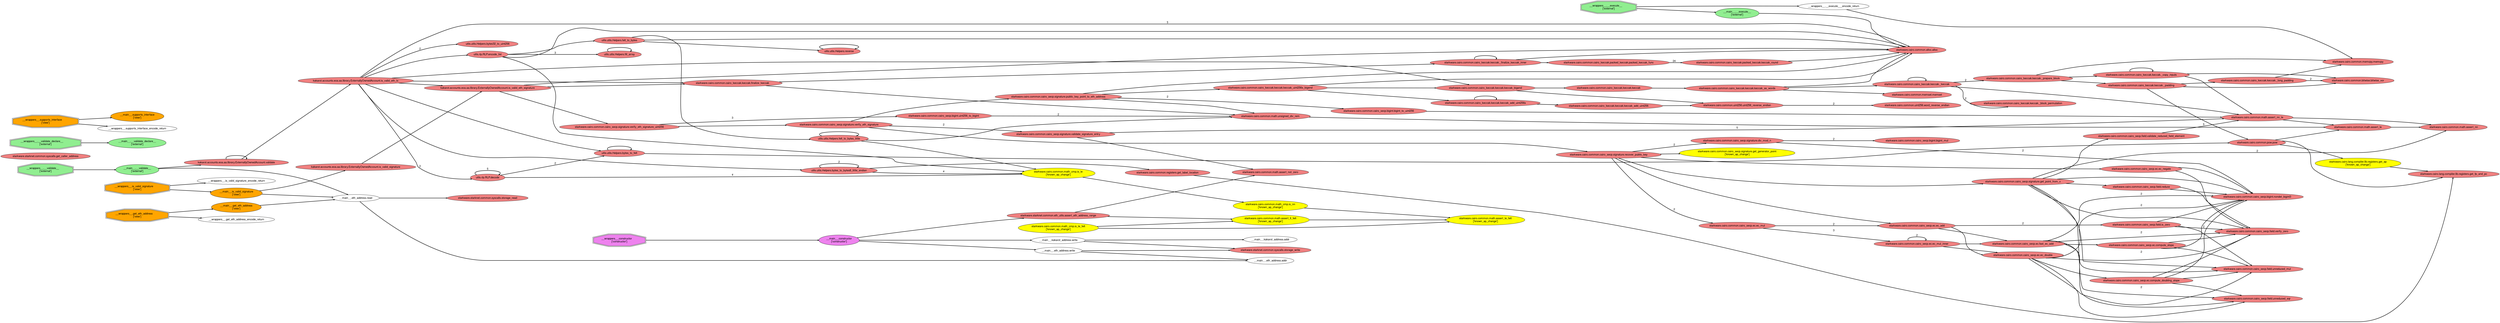 // Call flow graph
digraph externally_owned_account {
	graph [fontname="Helvetica,Arial,sans-serif" fontsize=20 layout=dot newrank=true rankdir=LR]
	node [fontname="Helvetica,Arial,sans-serif" pencolor="#00000044" shape="rect, plaintext" style=filled]
	edge [arrowsize=0.5 fontname="Helvetica,Arial,sans-serif" labeldistance=3 labelfontcolor="#00000080" penwidth=2]
	0 [label="starkware.cairo.common.alloc.alloc" color="" fillcolor=lightcoral shape=oval style=filled]
	3 [label="starkware.cairo.common.memcpy.memcpy" color="" fillcolor=lightcoral shape=oval style=filled]
	18 [label="starkware.cairo.lang.compiler.lib.registers.get_fp_and_pc" color="" fillcolor=lightcoral shape=oval style=filled]
	19 [label="starkware.cairo.lang.compiler.lib.registers.get_ap\l['known_ap_change']" color="" fillcolor=yellow shape=oval style=filled]
	24 [label="starkware.cairo.common.math.assert_not_zero" color="" fillcolor=lightcoral shape=oval style=filled]
	29 [label="starkware.cairo.common.math.assert_nn" color="" fillcolor=lightcoral shape=oval style=filled]
	33 [label="starkware.cairo.common.math.assert_le" color="" fillcolor=lightcoral shape=oval style=filled]
	38 [label="starkware.cairo.common.math.assert_nn_le" color="" fillcolor=lightcoral shape=oval style=filled]
	47 [label="starkware.cairo.common.math.assert_le_felt\l['known_ap_change']" color="" fillcolor=yellow shape=oval style=filled]
	92 [label="starkware.cairo.common.math.assert_lt_felt\l['known_ap_change']" color="" fillcolor=yellow shape=oval style=filled]
	103 [label="starkware.cairo.common.math.unsigned_div_rem" color="" fillcolor=lightcoral shape=oval style=filled]
	118 [label="starkware.starknet.common.syscalls.get_caller_address" color="" fillcolor=lightcoral shape=oval style=filled]
	125 [label="starkware.starknet.common.syscalls.storage_read" color="" fillcolor=lightcoral shape=oval style=filled]
	133 [label="starkware.starknet.common.syscalls.storage_write" color="" fillcolor=lightcoral shape=oval style=filled]
	141 [label="starkware.starknet.common.eth_utils.assert_eth_address_range" color="" fillcolor=lightcoral shape=oval style=filled]
	152 [label="starkware.cairo.common.math_cmp.is_nn\l['known_ap_change']" color="" fillcolor=yellow shape=oval style=filled]
	185 [label="starkware.cairo.common.math_cmp.is_le\l['known_ap_change']" color="" fillcolor=yellow shape=oval style=filled]
	190 [label="starkware.cairo.common.math_cmp.is_le_felt\l['known_ap_change']" color="" fillcolor=yellow shape=oval style=filled]
	210 [label="starkware.cairo.common.bitwise.bitwise_xor" color="" fillcolor=lightcoral shape=oval style=filled]
	216 [label="starkware.cairo.common.registers.get_label_location" color="" fillcolor=lightcoral shape=oval style=filled]
	222 [label="starkware.cairo.common.cairo_keccak.packed_keccak.keccak_round" color="" fillcolor=lightcoral shape=oval style=filled]
	1024 [label="starkware.cairo.common.cairo_keccak.packed_keccak.packed_keccak_func" color="" fillcolor=lightcoral shape=oval style=filled]
	1123 [label="starkware.cairo.common.memset.memset" color="" fillcolor=lightcoral shape=oval style=filled]
	1134 [label="starkware.cairo.common.pow.pow" color="" fillcolor=lightcoral shape=oval style=filled]
	1177 [label="starkware.cairo.common.uint256.word_reverse_endian" color="" fillcolor=lightcoral shape=oval style=filled]
	1218 [label="starkware.cairo.common.uint256.uint256_reverse_endian" color="" fillcolor=lightcoral shape=oval style=filled]
	1230 [label="starkware.cairo.common.cairo_keccak.keccak.keccak_uint256s_bigend" color="" fillcolor=lightcoral shape=oval style=filled]
	1253 [label="starkware.cairo.common.cairo_keccak.keccak.keccak_add_uint256" color="" fillcolor=lightcoral shape=oval style=filled]
	1283 [label="starkware.cairo.common.cairo_keccak.keccak.keccak_add_uint256s" color="" fillcolor=lightcoral shape=oval style=filled]
	1305 [label="starkware.cairo.common.cairo_keccak.keccak.keccak" color="" fillcolor=lightcoral shape=oval style=filled]
	1326 [label="starkware.cairo.common.cairo_keccak.keccak.keccak_bigend" color="" fillcolor=lightcoral shape=oval style=filled]
	1344 [label="starkware.cairo.common.cairo_keccak.keccak.keccak_as_words" color="" fillcolor=lightcoral shape=oval style=filled]
	1365 [label="starkware.cairo.common.cairo_keccak.keccak._prepare_block" color="" fillcolor=lightcoral shape=oval style=filled]
	1411 [label="starkware.cairo.common.cairo_keccak.keccak._copy_inputs" color="" fillcolor=lightcoral shape=oval style=filled]
	1448 [label="starkware.cairo.common.cairo_keccak.keccak._padding" color="" fillcolor=lightcoral shape=oval style=filled]
	1486 [label="starkware.cairo.common.cairo_keccak.keccak._long_padding" color="" fillcolor=lightcoral shape=oval style=filled]
	1528 [label="starkware.cairo.common.cairo_keccak.keccak._block_permutation" color="" fillcolor=lightcoral shape=oval style=filled]
	1531 [label="starkware.cairo.common.cairo_keccak.keccak._keccak" color="" fillcolor=lightcoral shape=oval style=filled]
	1581 [label="starkware.cairo.common.cairo_keccak.keccak.finalize_keccak" color="" fillcolor=lightcoral shape=oval style=filled]
	1606 [label="starkware.cairo.common.cairo_keccak.keccak._finalize_keccak_inner" color="" fillcolor=lightcoral shape=oval style=filled]
	1703 [label="starkware.cairo.common.cairo_secp.bigint.bigint_mul" color="" fillcolor=lightcoral shape=oval style=filled]
	1717 [label="starkware.cairo.common.cairo_secp.bigint.nondet_bigint3" color="" fillcolor=lightcoral shape=oval style=filled]
	1729 [label="starkware.cairo.common.cairo_secp.bigint.bigint_to_uint256" color="" fillcolor=lightcoral shape=oval style=filled]
	1751 [label="starkware.cairo.common.cairo_secp.bigint.uint256_to_bigint" color="" fillcolor=lightcoral shape=oval style=filled]
	1770 [label="starkware.cairo.common.cairo_secp.field.unreduced_mul" color="" fillcolor=lightcoral shape=oval style=filled]
	1790 [label="starkware.cairo.common.cairo_secp.field.unreduced_sqr" color="" fillcolor=lightcoral shape=oval style=filled]
	1806 [label="starkware.cairo.common.cairo_secp.field.verify_zero" color="" fillcolor=lightcoral shape=oval style=filled]
	1829 [label="starkware.cairo.common.cairo_secp.field.is_zero" color="" fillcolor=lightcoral shape=oval style=filled]
	1865 [label="starkware.cairo.common.cairo_secp.field.reduce" color="" fillcolor=lightcoral shape=oval style=filled]
	1878 [label="starkware.cairo.common.cairo_secp.field.validate_reduced_field_element" color="" fillcolor=lightcoral shape=oval style=filled]
	1918 [label="starkware.cairo.common.cairo_secp.ec.ec_negate" color="" fillcolor=lightcoral shape=oval style=filled]
	1934 [label="starkware.cairo.common.cairo_secp.ec.compute_doubling_slope" color="" fillcolor=lightcoral shape=oval style=filled]
	1978 [label="starkware.cairo.common.cairo_secp.ec.compute_slope" color="" fillcolor=lightcoral shape=oval style=filled]
	2002 [label="starkware.cairo.common.cairo_secp.ec.ec_double" color="" fillcolor=lightcoral shape=oval style=filled]
	2075 [label="starkware.cairo.common.cairo_secp.ec.fast_ec_add" color="" fillcolor=lightcoral shape=oval style=filled]
	2162 [label="starkware.cairo.common.cairo_secp.ec.ec_add" color="" fillcolor=lightcoral shape=oval style=filled]
	2218 [label="starkware.cairo.common.cairo_secp.ec.ec_mul_inner" color="" fillcolor=lightcoral shape=oval style=filled]
	2319 [label="starkware.cairo.common.cairo_secp.ec.ec_mul" color="" fillcolor=lightcoral shape=oval style=filled]
	2399 [label="starkware.cairo.common.cairo_secp.signature.get_generator_point\l['known_ap_change']" color="" fillcolor=yellow shape=oval style=filled]
	2412 [label="starkware.cairo.common.cairo_secp.signature.div_mod_n" color="" fillcolor=lightcoral shape=oval style=filled]
	2477 [label="starkware.cairo.common.cairo_secp.signature.validate_signature_entry" color="" fillcolor=lightcoral shape=oval style=filled]
	2526 [label="starkware.cairo.common.cairo_secp.signature.public_key_point_to_eth_address" color="" fillcolor=lightcoral shape=oval style=filled]
	2569 [label="starkware.cairo.common.cairo_secp.signature.get_point_from_x" color="" fillcolor=lightcoral shape=oval style=filled]
	2635 [label="starkware.cairo.common.cairo_secp.signature.recover_public_key" color="" fillcolor=lightcoral shape=oval style=filled]
	2721 [label="starkware.cairo.common.cairo_secp.signature.verify_eth_signature" color="" fillcolor=lightcoral shape=oval style=filled]
	2762 [label="starkware.cairo.common.cairo_secp.signature.verify_eth_signature_uint256" color="" fillcolor=lightcoral shape=oval style=filled]
	2794 [label="utils.utils.Helpers.bytes32_to_uint256" color="" fillcolor=lightcoral shape=oval style=filled]
	2917 [label="utils.utils.Helpers.fill_array" color="" fillcolor=lightcoral shape=oval style=filled]
	2931 [label="utils.utils.Helpers.reverse" color="" fillcolor=lightcoral shape=oval style=filled]
	2949 [label="utils.utils.Helpers.bytes_to_bytes8_little_endian" color="" fillcolor=lightcoral shape=oval style=filled]
	3043 [label="utils.utils.Helpers.felt_to_bytes_little" color="" fillcolor=lightcoral shape=oval style=filled]
	3072 [label="utils.utils.Helpers.felt_to_bytes" color="" fillcolor=lightcoral shape=oval style=filled]
	3094 [label="utils.utils.Helpers.bytes_to_felt" color="" fillcolor=lightcoral shape=oval style=filled]
	3117 [label="utils.rlp.RLP.decode" color="" fillcolor=lightcoral shape=oval style=filled]
	3307 [label="utils.rlp.RLP.encode_list" color="" fillcolor=lightcoral shape=oval style=filled]
	3370 [label="kakarot.accounts.eoa.aa.library.ExternallyOwnedAccount.validate" color="" fillcolor=lightcoral shape=oval style=filled]
	3407 [label="kakarot.accounts.eoa.aa.library.ExternallyOwnedAccount.is_valid_eth_tx" color="" fillcolor=lightcoral shape=oval style=filled]
	3547 [label="kakarot.accounts.eoa.aa.library.ExternallyOwnedAccount.is_valid_eth_signature" color="" fillcolor=lightcoral shape=oval style=filled]
	3578 [label="kakarot.accounts.eoa.aa.library.ExternallyOwnedAccount.is_valid_signature" color="" fillcolor=lightcoral shape=oval style=filled]
	3595 [label="__main__.eth_address.addr" color="" fillcolor=white shape=oval style=solid]
	3600 [label="__main__.eth_address.read" color="" fillcolor=white shape=oval style=solid]
	3613 [label="__main__.eth_address.write" color="" fillcolor=white shape=oval style=solid]
	3625 [label="__main__.kakarot_address.addr" color="" fillcolor=white shape=oval style=solid]
	3630 [label="__main__.kakarot_address.write" color="" fillcolor=white shape=oval style=solid]
	3642 [label="__main__.constructor\l['constructor']" color="" fillcolor=violet shape=oval style=filled]
	3656 [label="__wrappers__.constructor\l['constructor']" color="" fillcolor=violet shape=doubleoctagon style=filled]
	3677 [label="__main__.__validate__\l['external']" color="" fillcolor=lightgreen shape=oval style=filled]
	3696 [label="__wrappers__.__validate__\l['external']" color="" fillcolor=lightgreen shape=doubleoctagon style=filled]
	3738 [label="__main__.__validate_declare__\l['external']" color="" fillcolor=lightgreen shape=oval style=filled]
	3747 [label="__wrappers__.__validate_declare__\l['external']" color="" fillcolor=lightgreen shape=doubleoctagon style=filled]
	3768 [label="__main__.__execute__\l['external']" color="" fillcolor=lightgreen shape=oval style=filled]
	3779 [label="__wrappers__.__execute___encode_return" color="" fillcolor=white shape=oval style=solid]
	3798 [label="__wrappers__.__execute__\l['external']" color="" fillcolor=lightgreen shape=doubleoctagon style=filled]
	3847 [label="__main__.get_eth_address\l['view']" color="" fillcolor=orange shape=oval style=filled]
	3853 [label="__wrappers__.get_eth_address_encode_return" color="" fillcolor=white shape=oval style=solid]
	3862 [label="__wrappers__.get_eth_address\l['view']" color="" fillcolor=orange shape=doubleoctagon style=filled]
	3879 [label="__main__.supports_interface\l['view']" color="" fillcolor=orange shape=oval style=filled]
	3895 [label="__wrappers__.supports_interface_encode_return" color="" fillcolor=white shape=oval style=solid]
	3904 [label="__wrappers__.supports_interface\l['view']" color="" fillcolor=orange shape=doubleoctagon style=filled]
	3924 [label="__main__.is_valid_signature\l['view']" color="" fillcolor=orange shape=oval style=filled]
	3943 [label="__wrappers__.is_valid_signature_encode_return" color="" fillcolor=white shape=oval style=solid]
	3952 [label="__wrappers__.is_valid_signature\l['view']" color="" fillcolor=orange shape=doubleoctagon style=filled]
	19 -> 18
	33 -> 29
	38 -> 29
	38 -> 33
	92 -> 47
	103 -> 33
	141 -> 92
	141 -> 24
	152 -> 47
	185 -> 152
	190 -> 47
	190 -> 92
	216 -> 18
	222 -> 0
	1024 -> 222 [label=24]
	1134 -> 19
	1134 -> 18
	1134 -> 33
	1218 -> 1177 [label=2]
	1230 -> 0
	1230 -> 1283
	1230 -> 1326
	1253 -> 1218
	1283 -> 1253
	1283 -> 1283
	1305 -> 1344
	1326 -> 1305
	1326 -> 1218
	1344 -> 0
	1344 -> 1123
	1344 -> 1531
	1365 -> 1411
	1365 -> 1448
	1365 -> 3
	1411 -> 38
	1411 -> 210
	1411 -> 1411
	1448 -> 1134
	1448 -> 210
	1448 -> 1486
	1486 -> 210 [label=2]
	1486 -> 3
	1531 -> 1365 [label=2]
	1531 -> 1528 [label=2]
	1531 -> 1531
	1531 -> 38
	1581 -> 103
	1581 -> 1606
	1606 -> 0
	1606 -> 1024
	1606 -> 1606
	1729 -> 38
	1751 -> 103 [label=2]
	1829 -> 1806 [label=2]
	1829 -> 1717
	1829 -> 1770
	1865 -> 1717
	1865 -> 1806
	1878 -> 38 [label=5]
	1918 -> 1717
	1918 -> 1806
	1934 -> 1717
	1934 -> 1790
	1934 -> 1770
	1934 -> 1806
	1978 -> 1717
	1978 -> 1770
	1978 -> 1806
	2002 -> 1934
	2002 -> 1790
	2002 -> 1717 [label=2]
	2002 -> 1806 [label=2]
	2002 -> 1770
	2075 -> 1978
	2075 -> 1790
	2075 -> 1717 [label=2]
	2075 -> 1806 [label=2]
	2075 -> 1770
	2162 -> 1829 [label=2]
	2162 -> 2075
	2162 -> 2002
	2218 -> 2002
	2218 -> 2218 [label=2]
	2218 -> 2075
	2319 -> 2218 [label=3]
	2319 -> 2162 [label=2]
	2412 -> 1717 [label=2]
	2412 -> 1703 [label=2]
	2477 -> 38 [label=5]
	2477 -> 24
	2526 -> 0
	2526 -> 1729 [label=2]
	2526 -> 1230
	2526 -> 103
	2569 -> 29 [label=2]
	2569 -> 1790 [label=2]
	2569 -> 1865
	2569 -> 1770
	2569 -> 1717
	2569 -> 1878
	2569 -> 1806
	2635 -> 2569
	2635 -> 2399
	2635 -> 2412 [label=2]
	2635 -> 2319 [label=2]
	2635 -> 1918
	2635 -> 2162
	2721 -> 2477 [label=2]
	2721 -> 2635
	2721 -> 2526
	2762 -> 1751 [label=3]
	2762 -> 2721
	2917 -> 2917
	2931 -> 2931
	2949 -> 185 [label=4]
	2949 -> 216
	2949 -> 2949 [label=2]
	3043 -> 185
	3043 -> 103
	3043 -> 3043
	3072 -> 0
	3072 -> 3043
	3072 -> 2931
	3094 -> 1134
	3094 -> 3094
	3117 -> 185 [label=4]
	3117 -> 3117 [label=5]
	3117 -> 3094 [label=2]
	3307 -> 185
	3307 -> 0
	3307 -> 3072
	3307 -> 2917 [label=3]
	3370 -> 3407
	3370 -> 3370
	3407 -> 0 [label=5]
	3407 -> 3117 [label=2]
	3407 -> 3307
	3407 -> 2949
	3407 -> 1326
	3407 -> 3094
	3407 -> 2794 [label=2]
	3407 -> 1581
	3407 -> 3547
	3547 -> 0
	3547 -> 2762
	3547 -> 1581
	3578 -> 3547
	3600 -> 3595
	3600 -> 125
	3613 -> 3595
	3613 -> 133
	3630 -> 3625
	3630 -> 133
	3642 -> 141
	3642 -> 3613
	3642 -> 3630
	3656 -> 3642
	3677 -> 3600
	3677 -> 3370
	3696 -> 3677
	3747 -> 3738
	3768 -> 0
	3779 -> 3
	3798 -> 3768
	3798 -> 3779
	3847 -> 3600
	3862 -> 3847
	3862 -> 3853
	3904 -> 3879
	3904 -> 3895
	3924 -> 3600
	3924 -> 3578
	3952 -> 3924
	3952 -> 3943
}
